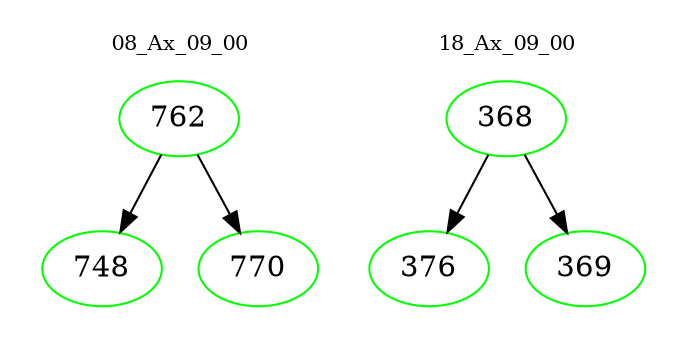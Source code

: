 digraph{
subgraph cluster_0 {
color = white
label = "08_Ax_09_00";
fontsize=10;
T0_762 [label="762", color="green"]
T0_762 -> T0_748 [color="black"]
T0_748 [label="748", color="green"]
T0_762 -> T0_770 [color="black"]
T0_770 [label="770", color="green"]
}
subgraph cluster_1 {
color = white
label = "18_Ax_09_00";
fontsize=10;
T1_368 [label="368", color="green"]
T1_368 -> T1_376 [color="black"]
T1_376 [label="376", color="green"]
T1_368 -> T1_369 [color="black"]
T1_369 [label="369", color="green"]
}
}

